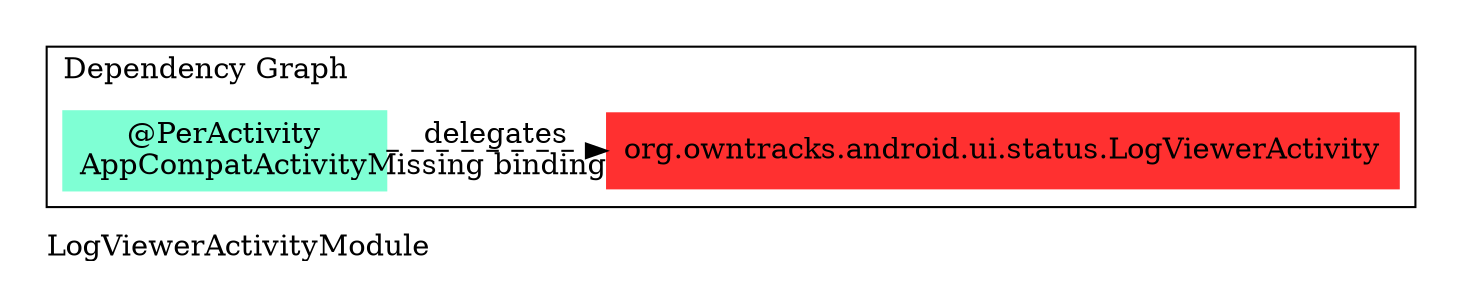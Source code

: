 digraph "org.owntracks.android.ui.status.LogViewerActivityModule" {
  graph [rankdir="LR", labeljust="l", label="LogViewerActivityModule", pad="0.2", compound="true"]
  node [shape="rectangle", style="filled", color="turquoise"]
  subgraph "cluster_Entry Points" {
    graph [labeljust="l", label="Entry Points"]
    node [shape="component", penwidth="2"]
  }
  subgraph "cluster_Dependency Graph" {
    graph [labeljust="l", label="Dependency Graph"]
    "e00a9da4-ccd2-4496-bbab-79a446a0595f" [label="@PerActivity\nAppCompatActivity", color="aquamarine"]
    "e6118ec0-aa22-4bc8-9e18-af8660c57070" [label="org.owntracks.android.ui.status.LogViewerActivity", color="firebrick1"]
  }
  subgraph "cluster_Subcomponents" {
    graph [labeljust="l", shape="folder", label="Subcomponents"]
  }
  "e00a9da4-ccd2-4496-bbab-79a446a0595f" -> "e6118ec0-aa22-4bc8-9e18-af8660c57070" [style="dashed", label="delegates", arrowType="empty", headlabel="Missing binding"]
}
